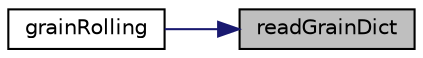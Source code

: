 digraph "readGrainDict"
{
 // LATEX_PDF_SIZE
  edge [fontname="Helvetica",fontsize="10",labelfontname="Helvetica",labelfontsize="10"];
  node [fontname="Helvetica",fontsize="10",shape=record];
  rankdir="RL";
  Node1 [label="readGrainDict",height=0.2,width=0.4,color="black", fillcolor="grey75", style="filled", fontcolor="black",tooltip=" "];
  Node1 -> Node2 [dir="back",color="midnightblue",fontsize="10",style="solid",fontname="Helvetica"];
  Node2 [label="grainRolling",height=0.2,width=0.4,color="black", fillcolor="white", style="filled",URL="$classpFlow_1_1cfModels_1_1grainRolling.html#a3f502142ce08480a7a157cd47f39dbce",tooltip=" "];
}
